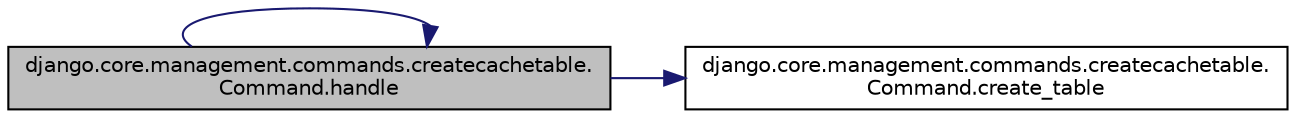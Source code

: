 digraph "django.core.management.commands.createcachetable.Command.handle"
{
 // LATEX_PDF_SIZE
  edge [fontname="Helvetica",fontsize="10",labelfontname="Helvetica",labelfontsize="10"];
  node [fontname="Helvetica",fontsize="10",shape=record];
  rankdir="LR";
  Node1 [label="django.core.management.commands.createcachetable.\lCommand.handle",height=0.2,width=0.4,color="black", fillcolor="grey75", style="filled", fontcolor="black",tooltip=" "];
  Node1 -> Node2 [color="midnightblue",fontsize="10",style="solid",fontname="Helvetica"];
  Node2 [label="django.core.management.commands.createcachetable.\lCommand.create_table",height=0.2,width=0.4,color="black", fillcolor="white", style="filled",URL="$d6/dd9/classdjango_1_1core_1_1management_1_1commands_1_1createcachetable_1_1_command.html#adffea2486644806f7e26d8d62b97c6b3",tooltip=" "];
  Node1 -> Node1 [color="midnightblue",fontsize="10",style="solid",fontname="Helvetica"];
}
